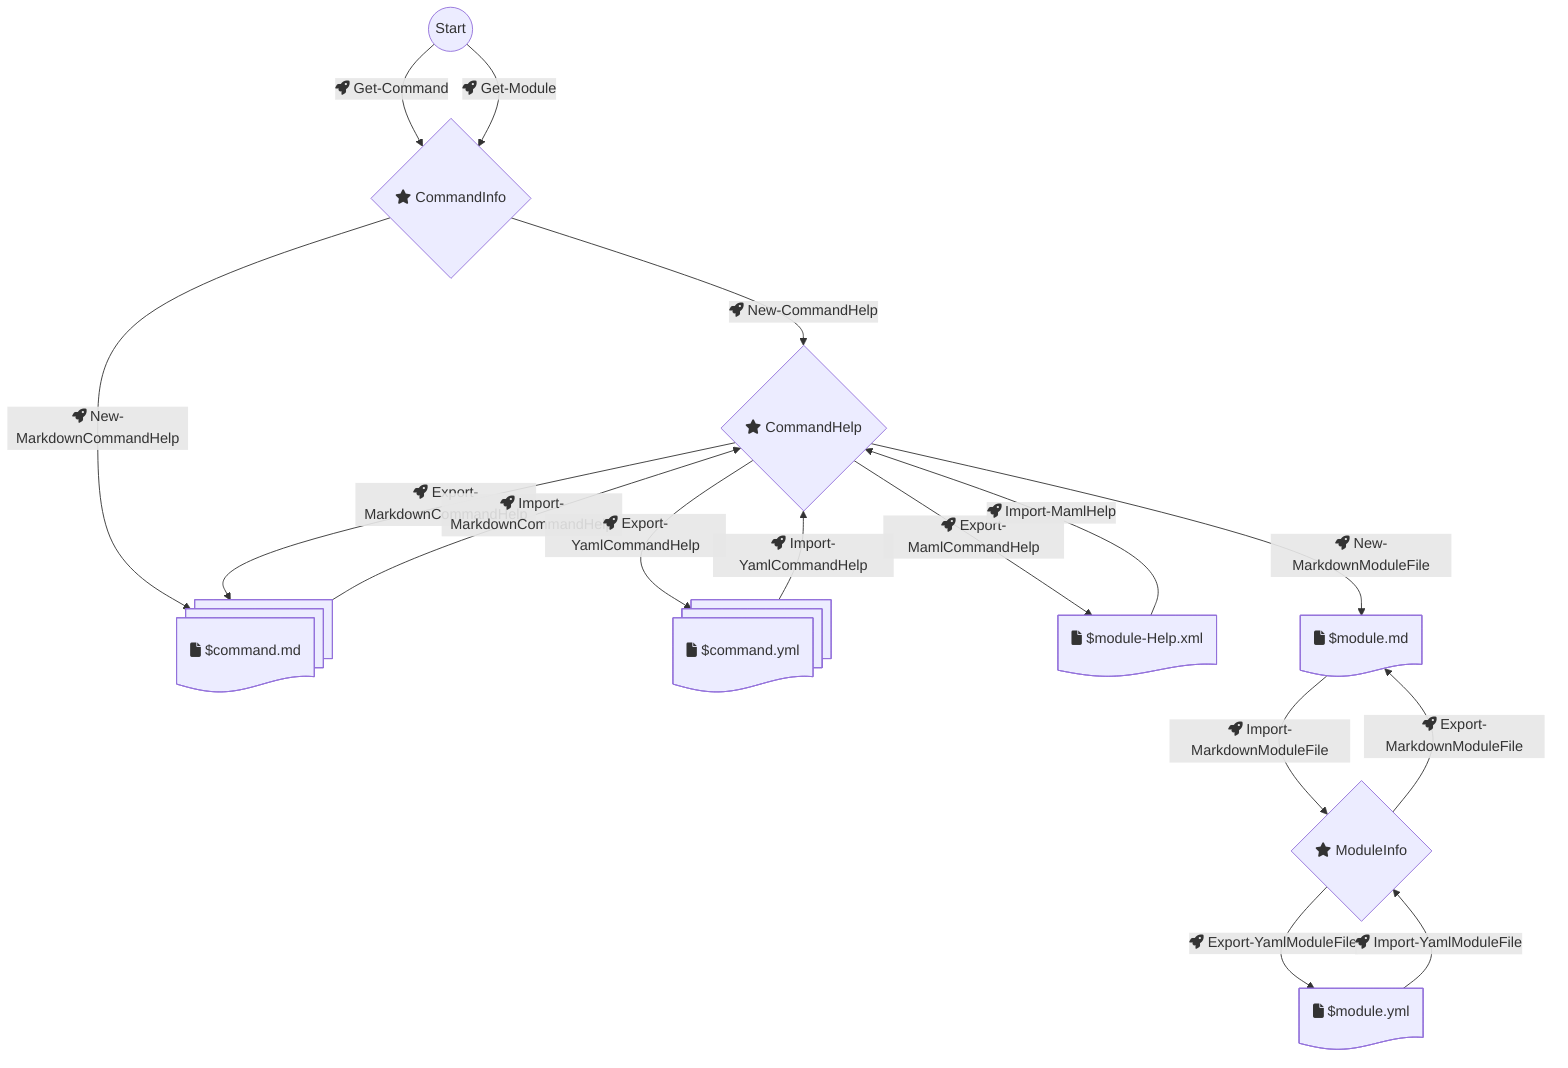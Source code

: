 flowchart TD
    ci{fa:fa-star CommandInfo}
    md_help@{ shape: docs, label: fa:fa-file $command.md }
    yaml_help@{ shape: docs, label: fa:fa-file $command.yml }
    maml_xml@{ shape: doc, label: fa:fa-file $module-Help.xml }
    md_mf@{ shape: doc, label: fa:fa-file $module.md }
    yaml_fm@{ shape: doc, label: fa:fa-file $module.yml }

    ch{fa:fa-star CommandHelp}
    mfi{fa:fa-star ModuleInfo}

    s@{ shape: circle, label: "Start" }
    s -->|fa:fa-rocket Get-Command| ci
    s -->|fa:fa-rocket Get-Module| ci

    ci -->|fa:fa-rocket New-CommandHelp| ch
    ci -->|fa:fa-rocket New-MarkdownCommandHelp| md_help
    ch -->|fa:fa-rocket New-MarkdownModuleFile| md_mf
    ch -->|fa:fa-rocket Export-MamlCommandHelp| maml_xml
    maml_xml --> |fa:fa-rocket Import-MamlHelp| ch
    ch -->|fa:fa-rocket Export-MarkdownCommandHelp| md_help
    md_help --> |fa:fa-rocket Import-MarkdownCommandHelp| ch
    ch -->|fa:fa-rocket Export-YamlCommandHelp| yaml_help
    yaml_help --> |fa:fa-rocket Import-YamlCommandHelp| ch

    mfi -->|fa:fa-rocket Export-MarkdownModuleFile| md_mf
    md_mf --> |fa:fa-rocket Import-MarkdownModuleFile| mfi

    mfi -->|fa:fa-rocket Export-YamlModuleFile| yaml_fm
    yaml_fm --> |fa:fa-rocket Import-YamlModuleFile| mfi